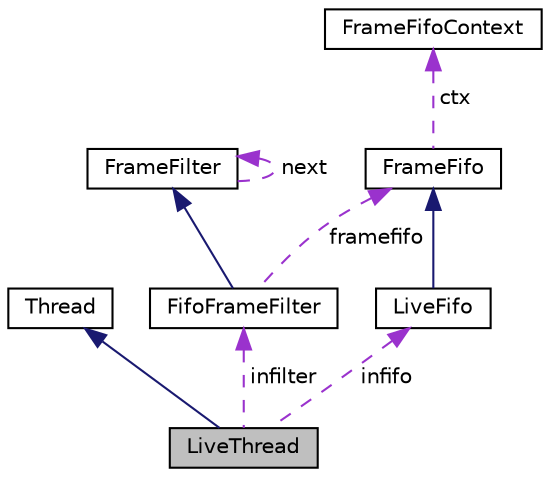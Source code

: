 digraph "LiveThread"
{
  edge [fontname="Helvetica",fontsize="10",labelfontname="Helvetica",labelfontsize="10"];
  node [fontname="Helvetica",fontsize="10",shape=record];
  Node2 [label="LiveThread",height=0.2,width=0.4,color="black", fillcolor="grey75", style="filled", fontcolor="black"];
  Node3 -> Node2 [dir="back",color="midnightblue",fontsize="10",style="solid",fontname="Helvetica"];
  Node3 [label="Thread",height=0.2,width=0.4,color="black", fillcolor="white", style="filled",URL="$classThread.html",tooltip="A class for multithreading with a signaling system. "];
  Node4 -> Node2 [dir="back",color="darkorchid3",fontsize="10",style="dashed",label=" infilter" ,fontname="Helvetica"];
  Node4 [label="FifoFrameFilter",height=0.2,width=0.4,color="black", fillcolor="white", style="filled",URL="$classFifoFrameFilter.html",tooltip="Passes frames to a FrameFifo. "];
  Node5 -> Node4 [dir="back",color="midnightblue",fontsize="10",style="solid",fontname="Helvetica"];
  Node5 [label="FrameFilter",height=0.2,width=0.4,color="black", fillcolor="white", style="filled",URL="$classFrameFilter.html",tooltip="The mother class of all frame filters! FrameFilters are used to create \"filter chains\". "];
  Node5 -> Node5 [dir="back",color="darkorchid3",fontsize="10",style="dashed",label=" next" ,fontname="Helvetica"];
  Node6 -> Node4 [dir="back",color="darkorchid3",fontsize="10",style="dashed",label=" framefifo" ,fontname="Helvetica"];
  Node6 [label="FrameFifo",height=0.2,width=0.4,color="black", fillcolor="white", style="filled",URL="$classFrameFifo.html",tooltip="A thread-safe combination of a fifo (first-in-first-out) queue and an associated stack. "];
  Node7 -> Node6 [dir="back",color="darkorchid3",fontsize="10",style="dashed",label=" ctx" ,fontname="Helvetica"];
  Node7 [label="FrameFifoContext",height=0.2,width=0.4,color="black", fillcolor="white", style="filled",URL="$structFrameFifoContext.html",tooltip="Describes the stack structure and fifo behaviour for a FrameFifo. "];
  Node8 -> Node2 [dir="back",color="darkorchid3",fontsize="10",style="dashed",label=" infifo" ,fontname="Helvetica"];
  Node8 [label="LiveFifo",height=0.2,width=0.4,color="black", fillcolor="white", style="filled",URL="$classLiveFifo.html",tooltip="This is a special FrameFifo class for feeding frames into live555, i.e. "];
  Node6 -> Node8 [dir="back",color="midnightblue",fontsize="10",style="solid",fontname="Helvetica"];
}
